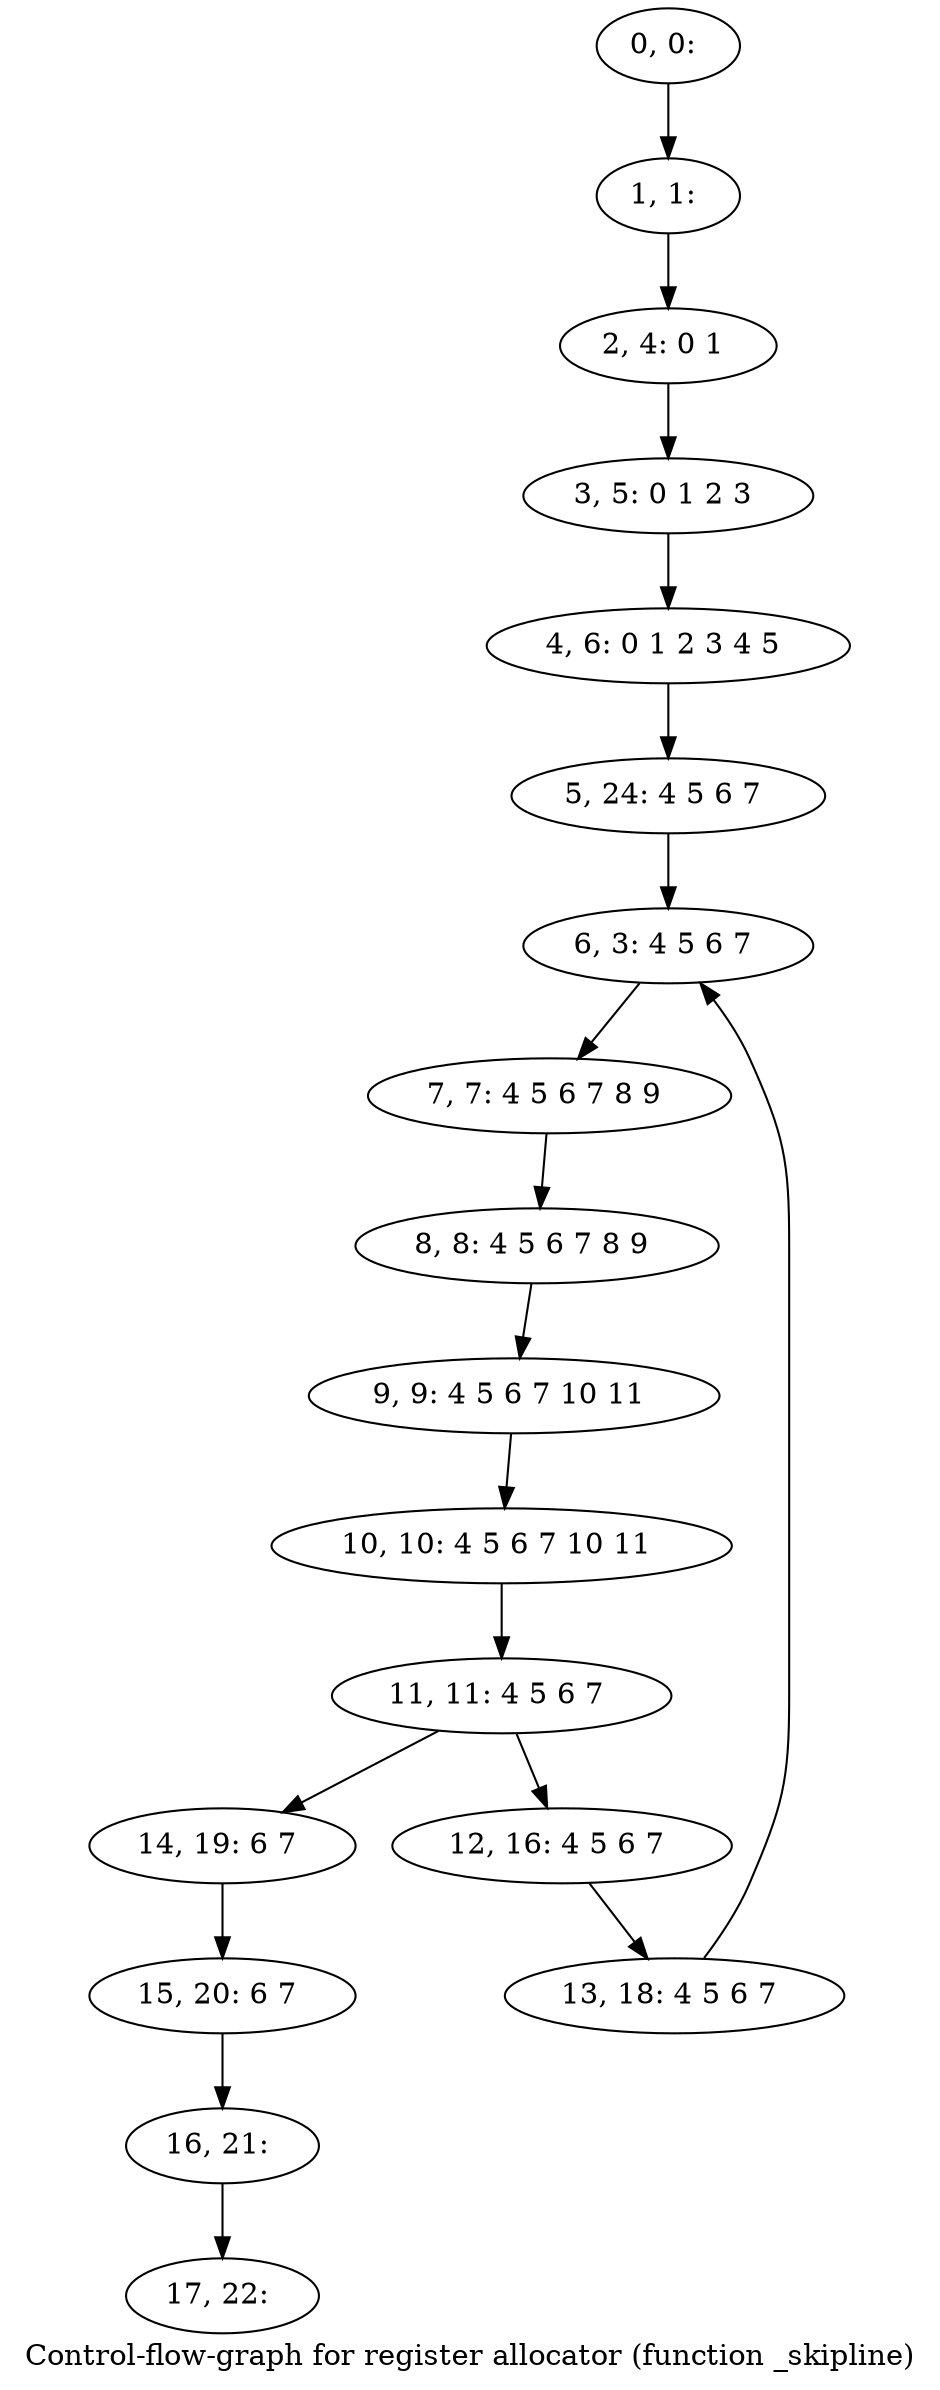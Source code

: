 digraph G {
graph [label="Control-flow-graph for register allocator (function _skipline)"]
0[label="0, 0: "];
1[label="1, 1: "];
2[label="2, 4: 0 1 "];
3[label="3, 5: 0 1 2 3 "];
4[label="4, 6: 0 1 2 3 4 5 "];
5[label="5, 24: 4 5 6 7 "];
6[label="6, 3: 4 5 6 7 "];
7[label="7, 7: 4 5 6 7 8 9 "];
8[label="8, 8: 4 5 6 7 8 9 "];
9[label="9, 9: 4 5 6 7 10 11 "];
10[label="10, 10: 4 5 6 7 10 11 "];
11[label="11, 11: 4 5 6 7 "];
12[label="12, 16: 4 5 6 7 "];
13[label="13, 18: 4 5 6 7 "];
14[label="14, 19: 6 7 "];
15[label="15, 20: 6 7 "];
16[label="16, 21: "];
17[label="17, 22: "];
0->1 ;
1->2 ;
2->3 ;
3->4 ;
4->5 ;
5->6 ;
6->7 ;
7->8 ;
8->9 ;
9->10 ;
10->11 ;
11->12 ;
11->14 ;
12->13 ;
13->6 ;
14->15 ;
15->16 ;
16->17 ;
}
